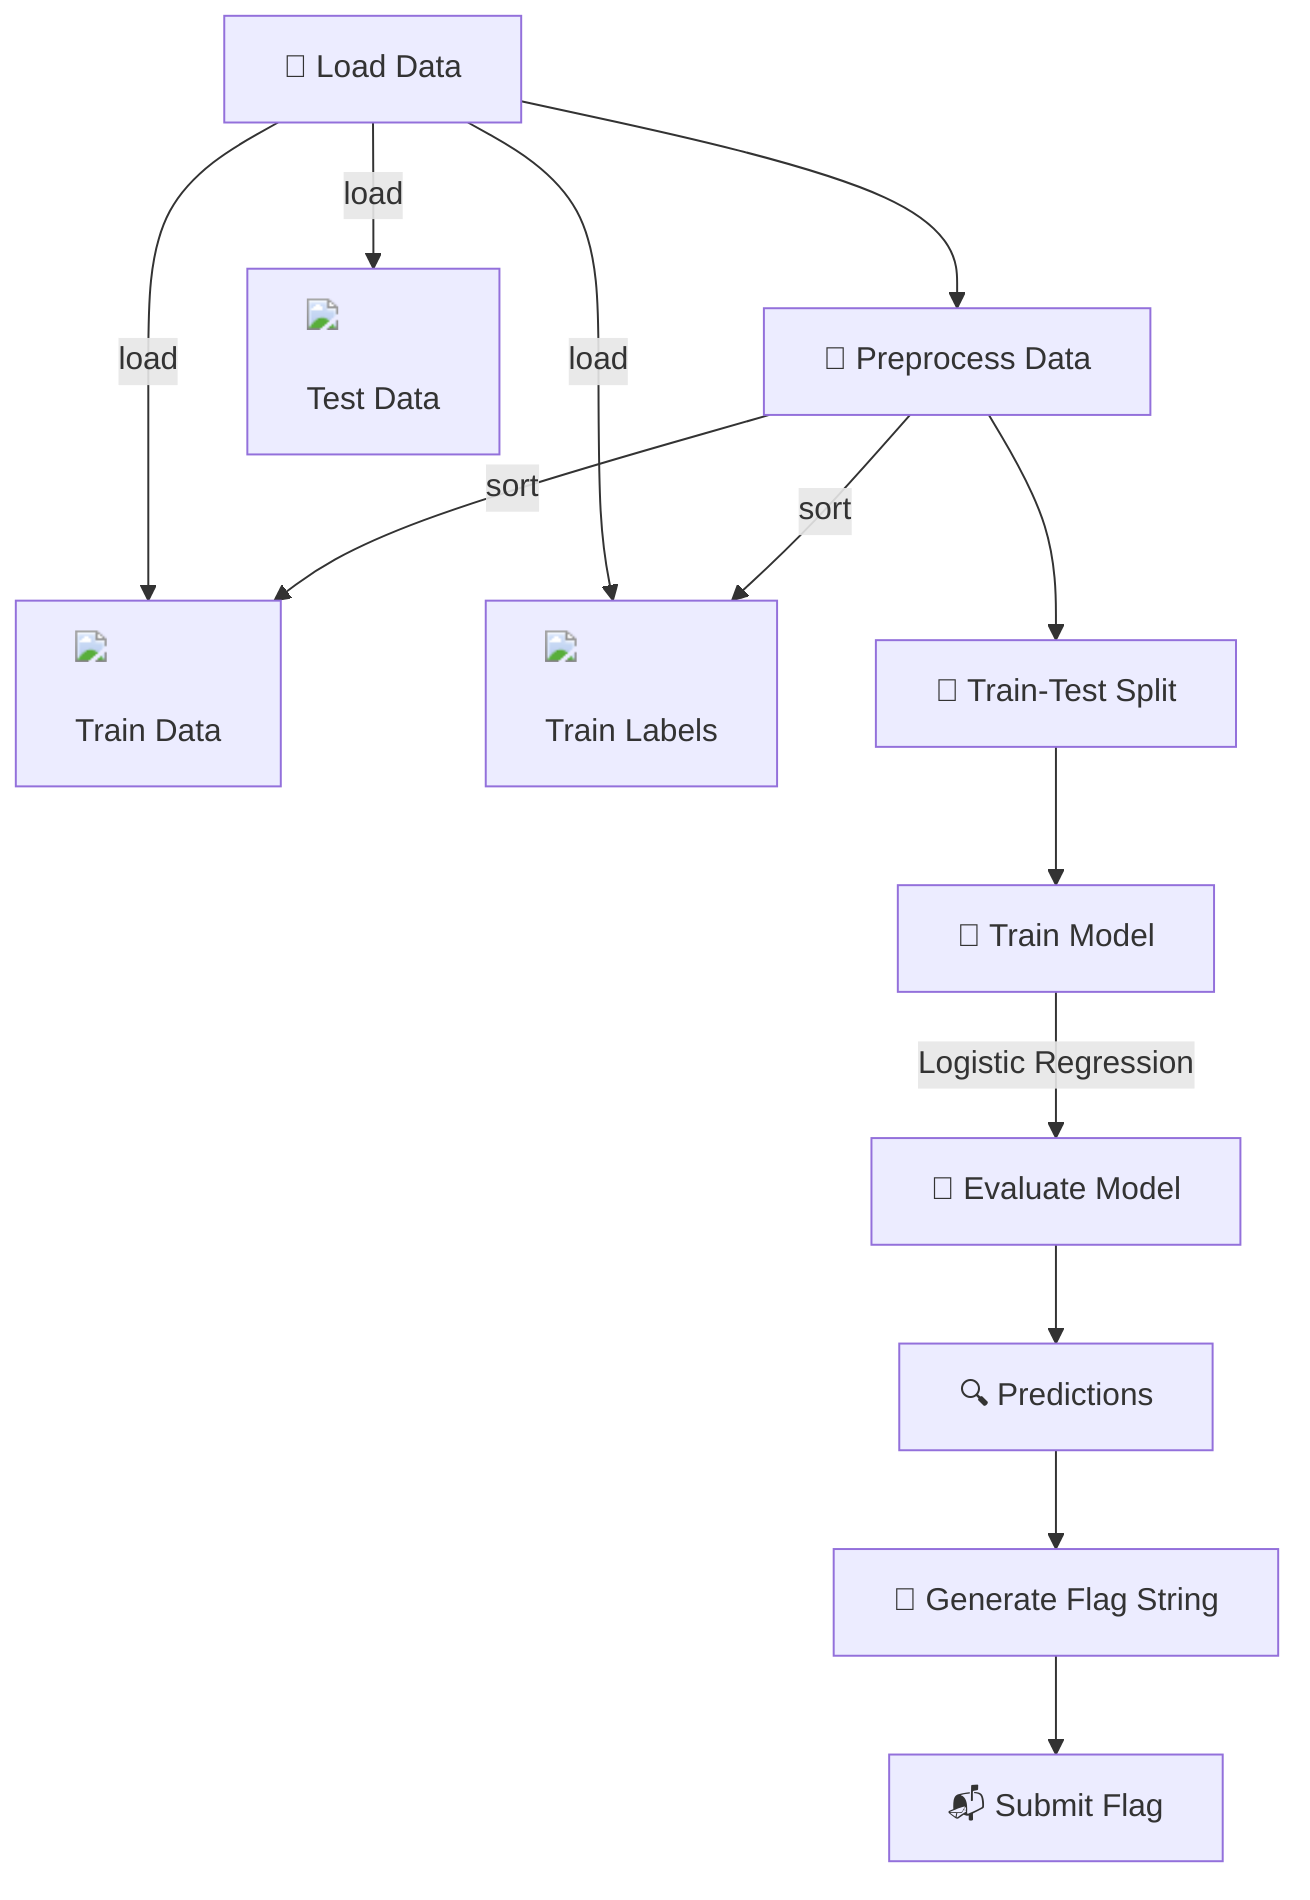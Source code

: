 flowchart TD
    A["📂 Load Data"] --> B["🧹 Preprocess Data"]
    A -->|load| C["<img src='icons/file.svg'/> <br/> Train Data"]
    A -->|load| D["<img src='icons/file.svg'/> <br/> Train Labels"]
    A -->|load| E["<img src='icons/file.svg'/> <br/> Test Data"]
    
    B --> F["🧪 Train-Test Split"]
    B -->|sort| C
    B -->|sort| D
    
    F --> G["🧠 Train Model"]
    G -->|Logistic Regression| H["🎯 Evaluate Model"]
    
    H --> I["🔍 Predictions"]
    I --> J["📝 Generate Flag String"]
    J --> K["📬 Submit Flag"]